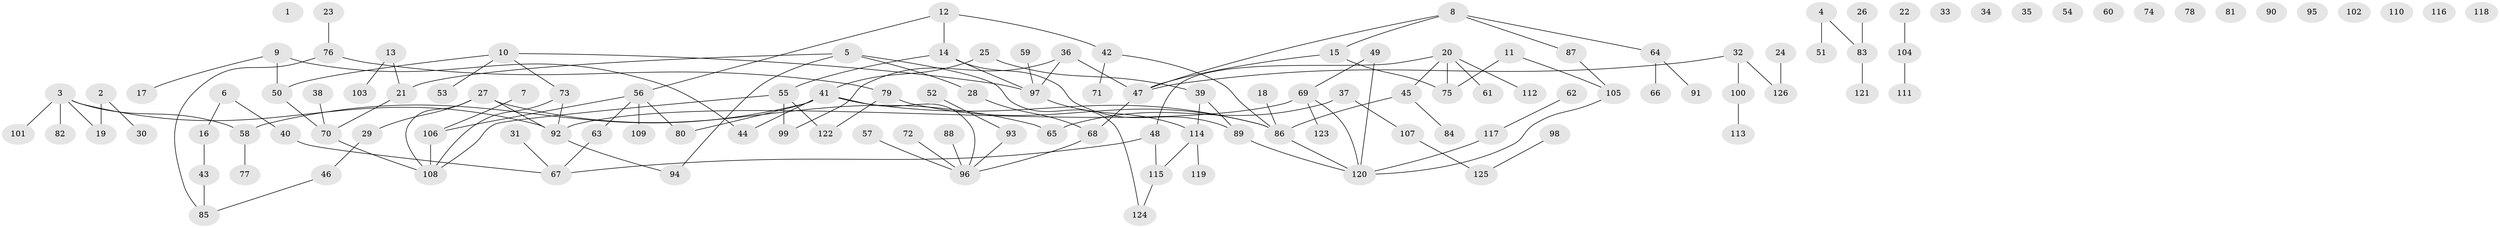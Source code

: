 // coarse degree distribution, {4: 0.13513513513513514, 3: 0.21621621621621623, 2: 0.2972972972972973, 1: 0.24324324324324326, 5: 0.08108108108108109, 6: 0.02702702702702703}
// Generated by graph-tools (version 1.1) at 2025/35/03/04/25 23:35:50]
// undirected, 126 vertices, 134 edges
graph export_dot {
  node [color=gray90,style=filled];
  1;
  2;
  3;
  4;
  5;
  6;
  7;
  8;
  9;
  10;
  11;
  12;
  13;
  14;
  15;
  16;
  17;
  18;
  19;
  20;
  21;
  22;
  23;
  24;
  25;
  26;
  27;
  28;
  29;
  30;
  31;
  32;
  33;
  34;
  35;
  36;
  37;
  38;
  39;
  40;
  41;
  42;
  43;
  44;
  45;
  46;
  47;
  48;
  49;
  50;
  51;
  52;
  53;
  54;
  55;
  56;
  57;
  58;
  59;
  60;
  61;
  62;
  63;
  64;
  65;
  66;
  67;
  68;
  69;
  70;
  71;
  72;
  73;
  74;
  75;
  76;
  77;
  78;
  79;
  80;
  81;
  82;
  83;
  84;
  85;
  86;
  87;
  88;
  89;
  90;
  91;
  92;
  93;
  94;
  95;
  96;
  97;
  98;
  99;
  100;
  101;
  102;
  103;
  104;
  105;
  106;
  107;
  108;
  109;
  110;
  111;
  112;
  113;
  114;
  115;
  116;
  117;
  118;
  119;
  120;
  121;
  122;
  123;
  124;
  125;
  126;
  2 -- 19;
  2 -- 30;
  3 -- 19;
  3 -- 58;
  3 -- 82;
  3 -- 92;
  3 -- 101;
  4 -- 51;
  4 -- 83;
  5 -- 21;
  5 -- 28;
  5 -- 94;
  5 -- 124;
  6 -- 16;
  6 -- 40;
  7 -- 106;
  8 -- 15;
  8 -- 47;
  8 -- 64;
  8 -- 87;
  9 -- 17;
  9 -- 44;
  9 -- 50;
  10 -- 50;
  10 -- 53;
  10 -- 73;
  10 -- 97;
  11 -- 75;
  11 -- 105;
  12 -- 14;
  12 -- 42;
  12 -- 56;
  13 -- 21;
  13 -- 103;
  14 -- 55;
  14 -- 89;
  14 -- 97;
  15 -- 47;
  15 -- 75;
  16 -- 43;
  18 -- 86;
  20 -- 45;
  20 -- 48;
  20 -- 61;
  20 -- 75;
  20 -- 112;
  21 -- 70;
  22 -- 104;
  23 -- 76;
  24 -- 126;
  25 -- 39;
  25 -- 41;
  26 -- 83;
  27 -- 29;
  27 -- 65;
  27 -- 92;
  27 -- 108;
  28 -- 68;
  29 -- 46;
  31 -- 67;
  32 -- 47;
  32 -- 100;
  32 -- 126;
  36 -- 47;
  36 -- 97;
  36 -- 99;
  37 -- 65;
  37 -- 107;
  38 -- 70;
  39 -- 89;
  39 -- 114;
  40 -- 67;
  41 -- 44;
  41 -- 58;
  41 -- 80;
  41 -- 86;
  41 -- 96;
  42 -- 71;
  42 -- 86;
  43 -- 85;
  45 -- 84;
  45 -- 86;
  46 -- 85;
  47 -- 68;
  48 -- 67;
  48 -- 115;
  49 -- 69;
  49 -- 120;
  50 -- 70;
  52 -- 93;
  55 -- 99;
  55 -- 108;
  55 -- 122;
  56 -- 63;
  56 -- 80;
  56 -- 106;
  56 -- 109;
  57 -- 96;
  58 -- 77;
  59 -- 97;
  62 -- 117;
  63 -- 67;
  64 -- 66;
  64 -- 91;
  68 -- 96;
  69 -- 92;
  69 -- 120;
  69 -- 123;
  70 -- 108;
  72 -- 96;
  73 -- 92;
  73 -- 108;
  76 -- 79;
  76 -- 85;
  79 -- 86;
  79 -- 122;
  83 -- 121;
  86 -- 120;
  87 -- 105;
  88 -- 96;
  89 -- 120;
  92 -- 94;
  93 -- 96;
  97 -- 114;
  98 -- 125;
  100 -- 113;
  104 -- 111;
  105 -- 120;
  106 -- 108;
  107 -- 125;
  114 -- 115;
  114 -- 119;
  115 -- 124;
  117 -- 120;
}
